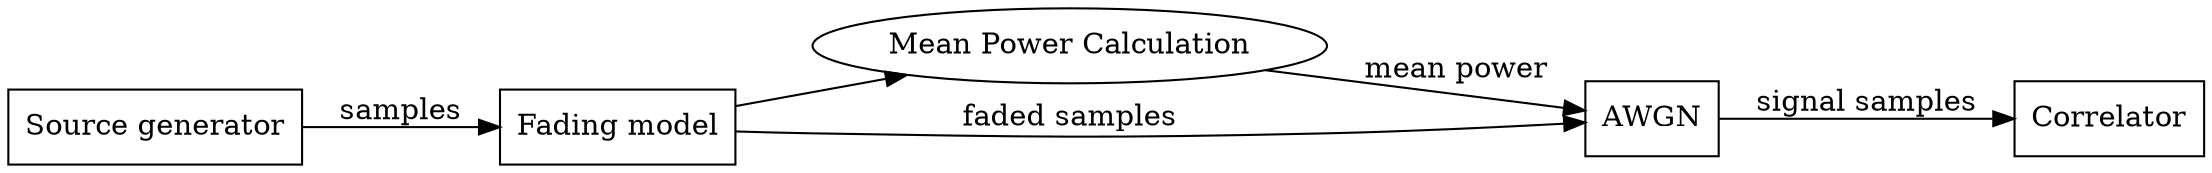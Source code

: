 digraph G {
    rankdir=LR 
    
    source_generator [shape=box, label="Source generator"];
    mean_power [shape=ellipse, label="Mean Power Calculation"];
    fading_model [shape=box, label="Fading model"];
    AWGN [shape=box, label="AWGN"];
    correlator [shape=box, label="Correlator"];
    
    source_generator -> fading_model [label="samples"];
    fading_model -> mean_power;
    mean_power -> AWGN [label="mean power"];
    fading_model -> AWGN [label="faded samples"];
    AWGN -> correlator [label="signal samples"];
}
